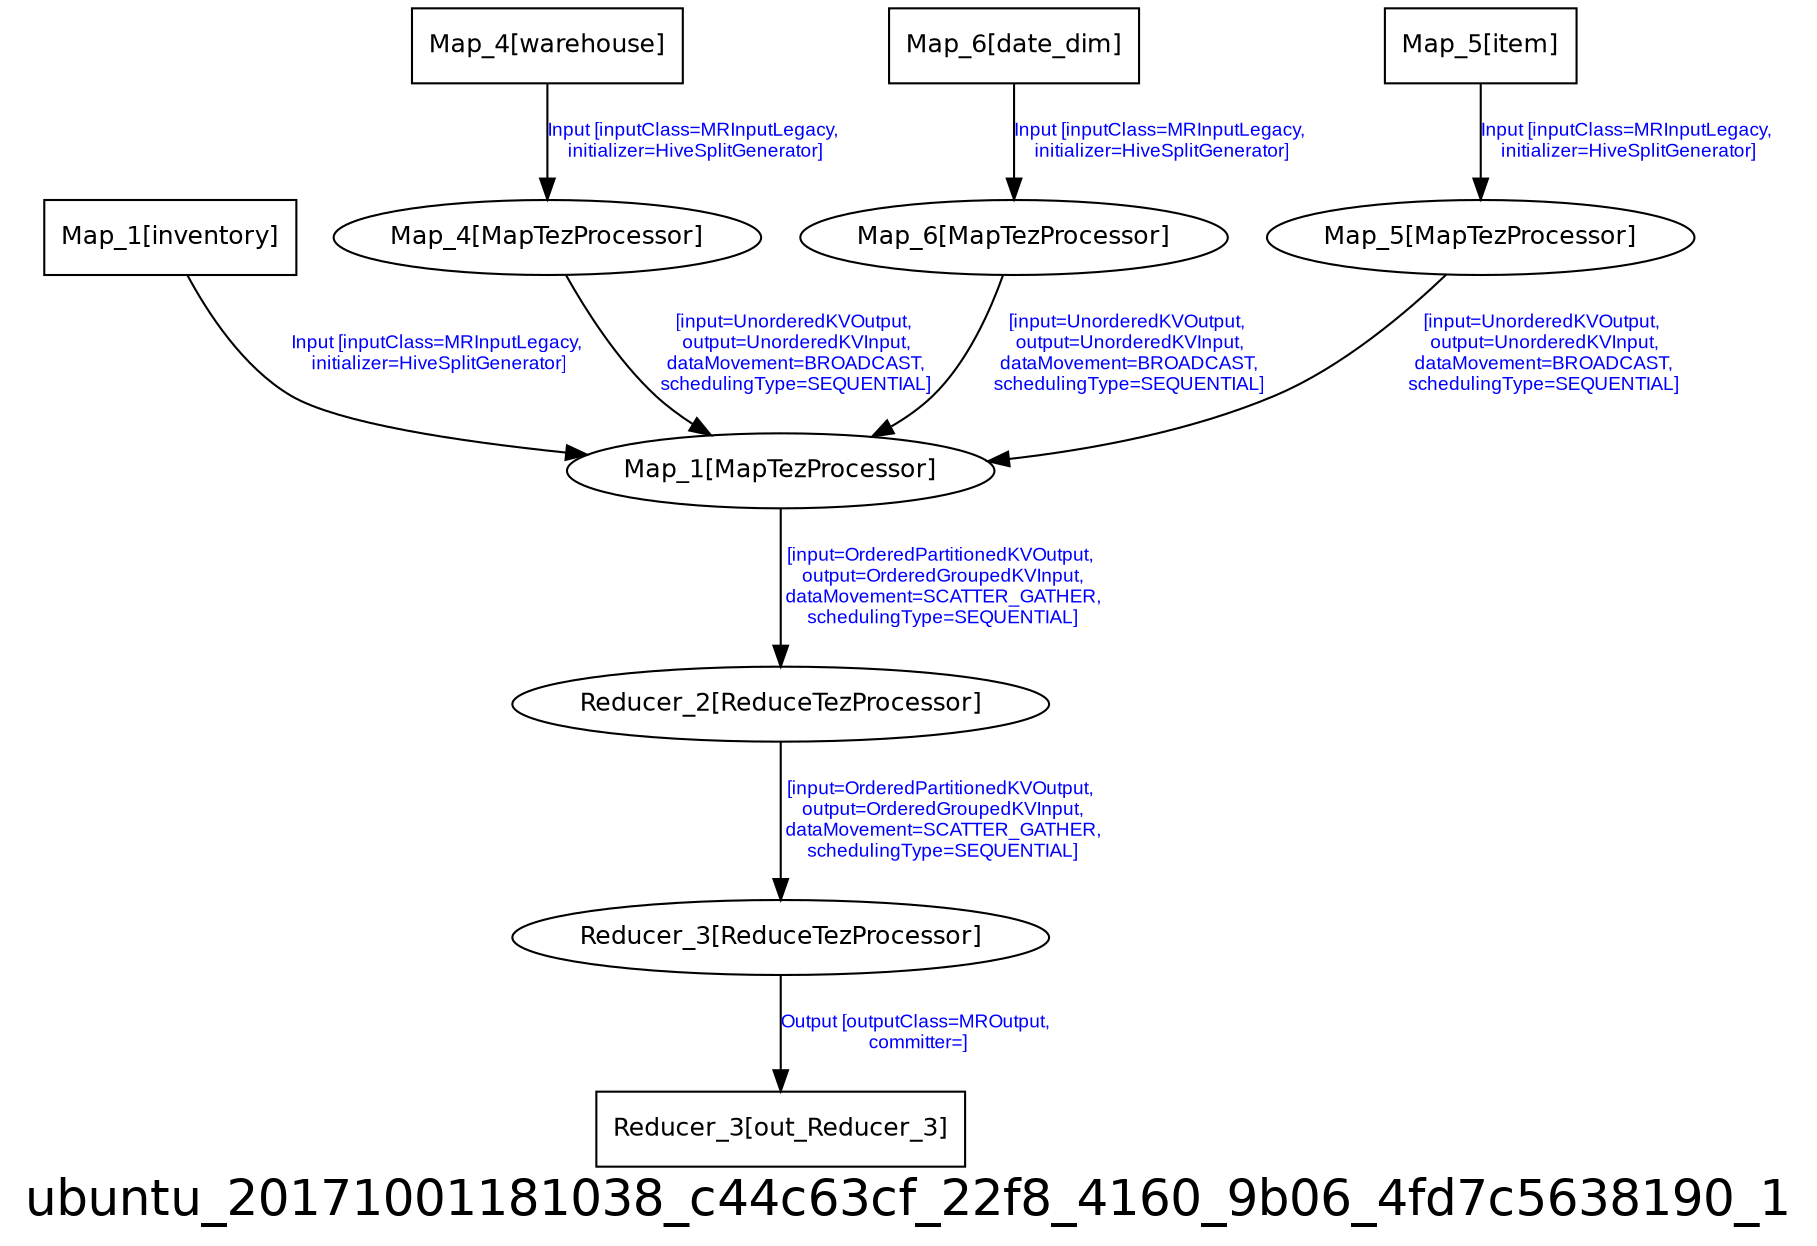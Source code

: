 digraph ubuntu_20171001181038_c44c63cf_22f8_4160_9b06_4fd7c5638190_1 {
graph [ label="ubuntu_20171001181038_c44c63cf_22f8_4160_9b06_4fd7c5638190_1", fontsize=24, fontname=Helvetica];
node [fontsize=12, fontname=Helvetica];
edge [fontsize=9, fontcolor=blue, fontname=Arial];
"ubuntu_20171001181038_c44c63cf_22f8_4160_9b06_4fd7c5638190_1.Map_1_inventory" [ label = "Map_1[inventory]", shape = "box" ];
"ubuntu_20171001181038_c44c63cf_22f8_4160_9b06_4fd7c5638190_1.Map_1_inventory" -> "ubuntu_20171001181038_c44c63cf_22f8_4160_9b06_4fd7c5638190_1.Map_1" [ label = "Input [inputClass=MRInputLegacy,\n initializer=HiveSplitGenerator]" ];
"ubuntu_20171001181038_c44c63cf_22f8_4160_9b06_4fd7c5638190_1.Map_4_warehouse" [ label = "Map_4[warehouse]", shape = "box" ];
"ubuntu_20171001181038_c44c63cf_22f8_4160_9b06_4fd7c5638190_1.Map_4_warehouse" -> "ubuntu_20171001181038_c44c63cf_22f8_4160_9b06_4fd7c5638190_1.Map_4" [ label = "Input [inputClass=MRInputLegacy,\n initializer=HiveSplitGenerator]" ];
"ubuntu_20171001181038_c44c63cf_22f8_4160_9b06_4fd7c5638190_1.Map_4" [ label = "Map_4[MapTezProcessor]" ];
"ubuntu_20171001181038_c44c63cf_22f8_4160_9b06_4fd7c5638190_1.Map_4" -> "ubuntu_20171001181038_c44c63cf_22f8_4160_9b06_4fd7c5638190_1.Map_1" [ label = "[input=UnorderedKVOutput,\n output=UnorderedKVInput,\n dataMovement=BROADCAST,\n schedulingType=SEQUENTIAL]" ];
"ubuntu_20171001181038_c44c63cf_22f8_4160_9b06_4fd7c5638190_1.Map_6" [ label = "Map_6[MapTezProcessor]" ];
"ubuntu_20171001181038_c44c63cf_22f8_4160_9b06_4fd7c5638190_1.Map_6" -> "ubuntu_20171001181038_c44c63cf_22f8_4160_9b06_4fd7c5638190_1.Map_1" [ label = "[input=UnorderedKVOutput,\n output=UnorderedKVInput,\n dataMovement=BROADCAST,\n schedulingType=SEQUENTIAL]" ];
"ubuntu_20171001181038_c44c63cf_22f8_4160_9b06_4fd7c5638190_1.Map_6_date_dim" [ label = "Map_6[date_dim]", shape = "box" ];
"ubuntu_20171001181038_c44c63cf_22f8_4160_9b06_4fd7c5638190_1.Map_6_date_dim" -> "ubuntu_20171001181038_c44c63cf_22f8_4160_9b06_4fd7c5638190_1.Map_6" [ label = "Input [inputClass=MRInputLegacy,\n initializer=HiveSplitGenerator]" ];
"ubuntu_20171001181038_c44c63cf_22f8_4160_9b06_4fd7c5638190_1.Map_1" [ label = "Map_1[MapTezProcessor]" ];
"ubuntu_20171001181038_c44c63cf_22f8_4160_9b06_4fd7c5638190_1.Map_1" -> "ubuntu_20171001181038_c44c63cf_22f8_4160_9b06_4fd7c5638190_1.Reducer_2" [ label = "[input=OrderedPartitionedKVOutput,\n output=OrderedGroupedKVInput,\n dataMovement=SCATTER_GATHER,\n schedulingType=SEQUENTIAL]" ];
"ubuntu_20171001181038_c44c63cf_22f8_4160_9b06_4fd7c5638190_1.Map_5_item" [ label = "Map_5[item]", shape = "box" ];
"ubuntu_20171001181038_c44c63cf_22f8_4160_9b06_4fd7c5638190_1.Map_5_item" -> "ubuntu_20171001181038_c44c63cf_22f8_4160_9b06_4fd7c5638190_1.Map_5" [ label = "Input [inputClass=MRInputLegacy,\n initializer=HiveSplitGenerator]" ];
"ubuntu_20171001181038_c44c63cf_22f8_4160_9b06_4fd7c5638190_1.Map_5" [ label = "Map_5[MapTezProcessor]" ];
"ubuntu_20171001181038_c44c63cf_22f8_4160_9b06_4fd7c5638190_1.Map_5" -> "ubuntu_20171001181038_c44c63cf_22f8_4160_9b06_4fd7c5638190_1.Map_1" [ label = "[input=UnorderedKVOutput,\n output=UnorderedKVInput,\n dataMovement=BROADCAST,\n schedulingType=SEQUENTIAL]" ];
"ubuntu_20171001181038_c44c63cf_22f8_4160_9b06_4fd7c5638190_1.Reducer_2" [ label = "Reducer_2[ReduceTezProcessor]" ];
"ubuntu_20171001181038_c44c63cf_22f8_4160_9b06_4fd7c5638190_1.Reducer_2" -> "ubuntu_20171001181038_c44c63cf_22f8_4160_9b06_4fd7c5638190_1.Reducer_3" [ label = "[input=OrderedPartitionedKVOutput,\n output=OrderedGroupedKVInput,\n dataMovement=SCATTER_GATHER,\n schedulingType=SEQUENTIAL]" ];
"ubuntu_20171001181038_c44c63cf_22f8_4160_9b06_4fd7c5638190_1.Reducer_3" [ label = "Reducer_3[ReduceTezProcessor]" ];
"ubuntu_20171001181038_c44c63cf_22f8_4160_9b06_4fd7c5638190_1.Reducer_3" -> "ubuntu_20171001181038_c44c63cf_22f8_4160_9b06_4fd7c5638190_1.Reducer_3_out_Reducer_3" [ label = "Output [outputClass=MROutput,\n committer=]" ];
"ubuntu_20171001181038_c44c63cf_22f8_4160_9b06_4fd7c5638190_1.Reducer_3_out_Reducer_3" [ label = "Reducer_3[out_Reducer_3]", shape = "box" ];
}
